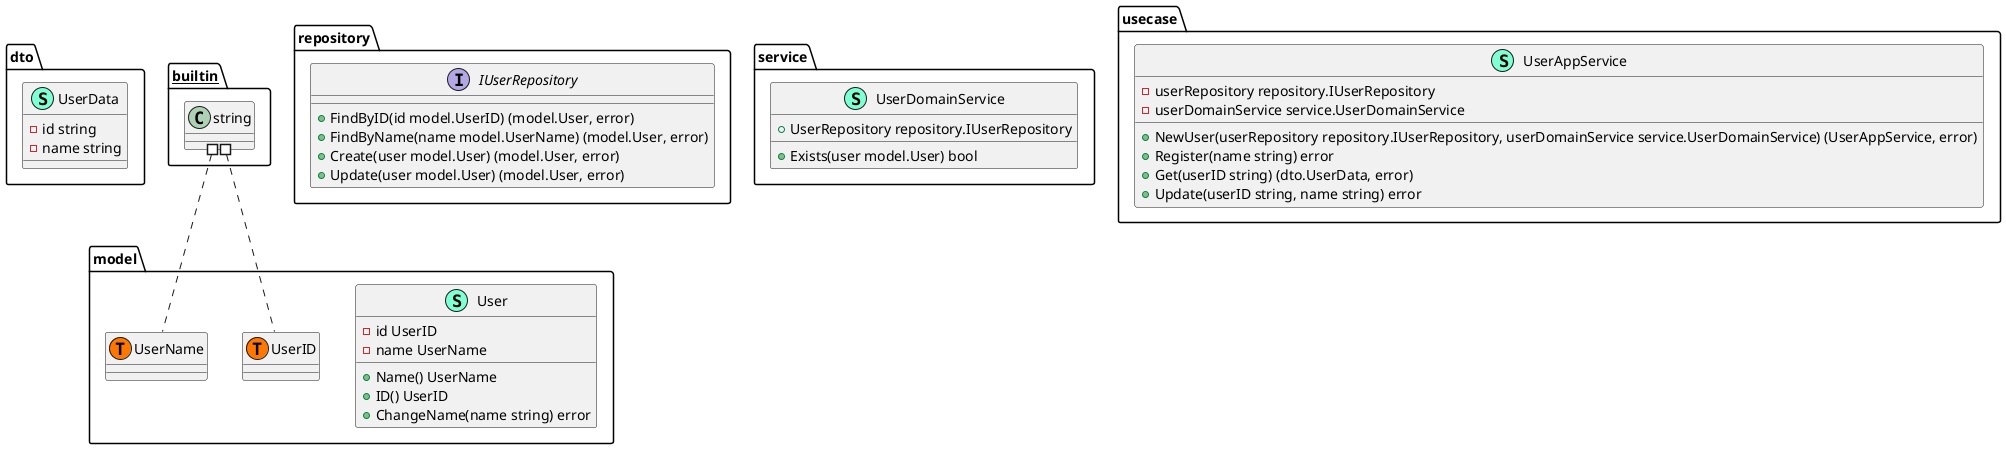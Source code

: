 @startuml
namespace dto {
    class UserData << (S,Aquamarine) >> {
        - id string
        - name string

    }
}


namespace model {
    class User << (S,Aquamarine) >> {
        - id UserID
        - name UserName

        + Name() UserName
        + ID() UserID
        + ChangeName(name string) error

    }
    class model.UserID << (T, #FF7700) >>  {
    }
    class model.UserName << (T, #FF7700) >>  {
    }
}


namespace repository {
    interface IUserRepository  {
        + FindByID(id model.UserID) (model.User, error)
        + FindByName(name model.UserName) (model.User, error)
        + Create(user model.User) (model.User, error)
        + Update(user model.User) (model.User, error)

    }
}


namespace service {
    class UserDomainService << (S,Aquamarine) >> {
        + UserRepository repository.IUserRepository

        + Exists(user model.User) bool

    }
}


namespace usecase {
    class UserAppService << (S,Aquamarine) >> {
        - userRepository repository.IUserRepository
        - userDomainService service.UserDomainService

        + NewUser(userRepository repository.IUserRepository, userDomainService service.UserDomainService) (UserAppService, error)
        + Register(name string) error
        + Get(userID string) (dto.UserData, error)
        + Update(userID string, name string) error

    }
}


"__builtin__.string" #.. "model.UserID"
"__builtin__.string" #.. "model.UserName"
@enduml
